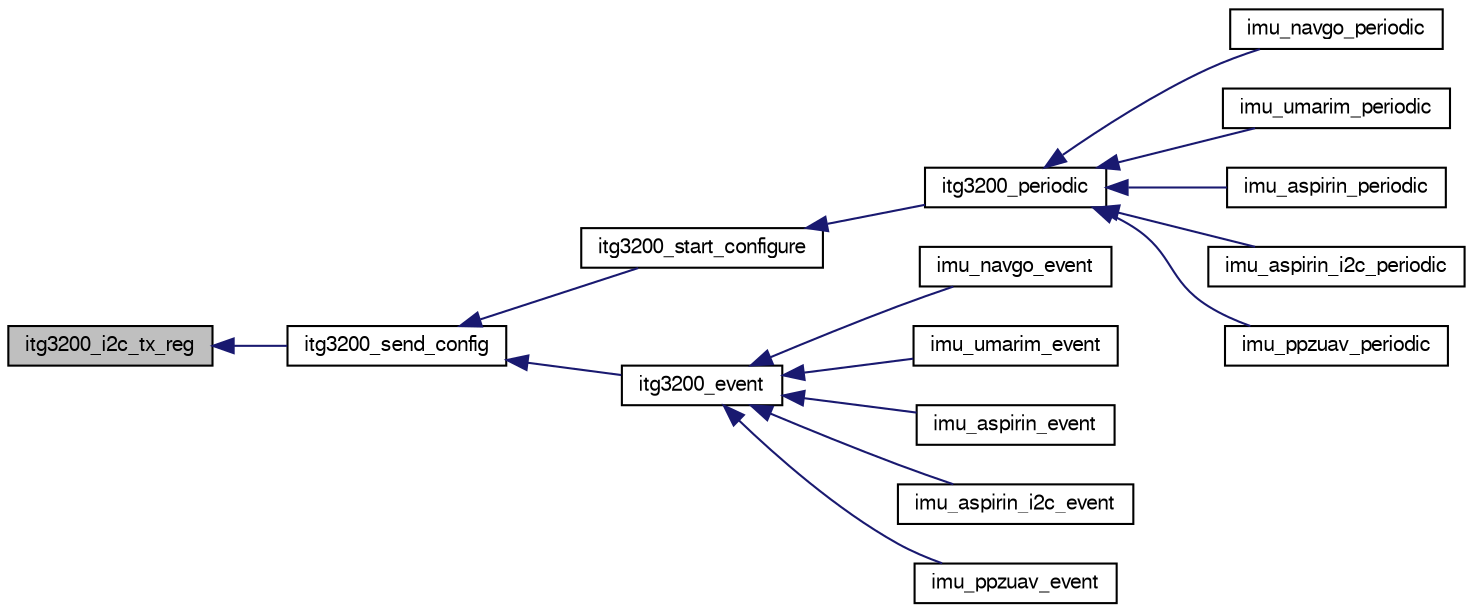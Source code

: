 digraph "itg3200_i2c_tx_reg"
{
  edge [fontname="FreeSans",fontsize="10",labelfontname="FreeSans",labelfontsize="10"];
  node [fontname="FreeSans",fontsize="10",shape=record];
  rankdir="LR";
  Node1 [label="itg3200_i2c_tx_reg",height=0.2,width=0.4,color="black", fillcolor="grey75", style="filled", fontcolor="black"];
  Node1 -> Node2 [dir="back",color="midnightblue",fontsize="10",style="solid",fontname="FreeSans"];
  Node2 [label="itg3200_send_config",height=0.2,width=0.4,color="black", fillcolor="white", style="filled",URL="$itg3200_8c.html#afe8ddf75a27aa350a6270539e5fabd0c"];
  Node2 -> Node3 [dir="back",color="midnightblue",fontsize="10",style="solid",fontname="FreeSans"];
  Node3 [label="itg3200_start_configure",height=0.2,width=0.4,color="black", fillcolor="white", style="filled",URL="$itg3200_8h.html#a37fd9870e73caee0513811101150ae87"];
  Node3 -> Node4 [dir="back",color="midnightblue",fontsize="10",style="solid",fontname="FreeSans"];
  Node4 [label="itg3200_periodic",height=0.2,width=0.4,color="black", fillcolor="white", style="filled",URL="$itg3200_8h.html#a2e5bd5bfe60106c8c05d1a26bcce2263",tooltip="convenience function: read or start configuration if not already initialized "];
  Node4 -> Node5 [dir="back",color="midnightblue",fontsize="10",style="solid",fontname="FreeSans"];
  Node5 [label="imu_navgo_periodic",height=0.2,width=0.4,color="black", fillcolor="white", style="filled",URL="$imu__navgo_8h.html#abf7df4eb259cc896e4c4d15e255b9f12"];
  Node4 -> Node6 [dir="back",color="midnightblue",fontsize="10",style="solid",fontname="FreeSans"];
  Node6 [label="imu_umarim_periodic",height=0.2,width=0.4,color="black", fillcolor="white", style="filled",URL="$imu__umarim_8h.html#a509b35b086165ec0c6bd01533451244e"];
  Node4 -> Node7 [dir="back",color="midnightblue",fontsize="10",style="solid",fontname="FreeSans"];
  Node7 [label="imu_aspirin_periodic",height=0.2,width=0.4,color="black", fillcolor="white", style="filled",URL="$imu__aspirin_8h.html#a899ff5dcdf1a63ce7cef76a773644414"];
  Node4 -> Node8 [dir="back",color="midnightblue",fontsize="10",style="solid",fontname="FreeSans"];
  Node8 [label="imu_aspirin_i2c_periodic",height=0.2,width=0.4,color="black", fillcolor="white", style="filled",URL="$imu__aspirin__i2c_8h.html#ab4ede1af9369615ad72a3409e9b93312"];
  Node4 -> Node9 [dir="back",color="midnightblue",fontsize="10",style="solid",fontname="FreeSans"];
  Node9 [label="imu_ppzuav_periodic",height=0.2,width=0.4,color="black", fillcolor="white", style="filled",URL="$imu__ppzuav_8h.html#afbf52c3be36028130e67112844bc3601"];
  Node2 -> Node10 [dir="back",color="midnightblue",fontsize="10",style="solid",fontname="FreeSans"];
  Node10 [label="itg3200_event",height=0.2,width=0.4,color="black", fillcolor="white", style="filled",URL="$itg3200_8h.html#aaa9c768fbf93b62e8c6f74ebcc07cf45"];
  Node10 -> Node11 [dir="back",color="midnightblue",fontsize="10",style="solid",fontname="FreeSans"];
  Node11 [label="imu_navgo_event",height=0.2,width=0.4,color="black", fillcolor="white", style="filled",URL="$imu__navgo_8h.html#a090687272e402bae057eb68e39e6218f"];
  Node10 -> Node12 [dir="back",color="midnightblue",fontsize="10",style="solid",fontname="FreeSans"];
  Node12 [label="imu_umarim_event",height=0.2,width=0.4,color="black", fillcolor="white", style="filled",URL="$imu__umarim_8h.html#a01860ce0d2bbd0db6c993e609c0745de"];
  Node10 -> Node13 [dir="back",color="midnightblue",fontsize="10",style="solid",fontname="FreeSans"];
  Node13 [label="imu_aspirin_event",height=0.2,width=0.4,color="black", fillcolor="white", style="filled",URL="$imu__aspirin_8h.html#aa229c37c4339ad08d83c4d72f30a1fd5"];
  Node10 -> Node14 [dir="back",color="midnightblue",fontsize="10",style="solid",fontname="FreeSans"];
  Node14 [label="imu_aspirin_i2c_event",height=0.2,width=0.4,color="black", fillcolor="white", style="filled",URL="$imu__aspirin__i2c_8h.html#a6369e8522e39224b5076e7837c0032f2"];
  Node10 -> Node15 [dir="back",color="midnightblue",fontsize="10",style="solid",fontname="FreeSans"];
  Node15 [label="imu_ppzuav_event",height=0.2,width=0.4,color="black", fillcolor="white", style="filled",URL="$imu__ppzuav_8h.html#a51ff6c245630bbf2701dc550ce24ef23"];
}
